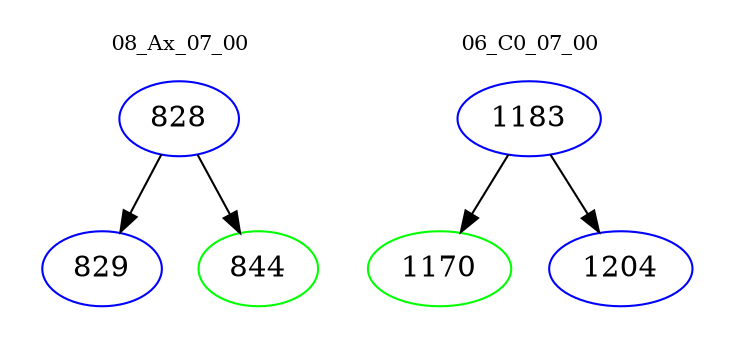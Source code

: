 digraph{
subgraph cluster_0 {
color = white
label = "08_Ax_07_00";
fontsize=10;
T0_828 [label="828", color="blue"]
T0_828 -> T0_829 [color="black"]
T0_829 [label="829", color="blue"]
T0_828 -> T0_844 [color="black"]
T0_844 [label="844", color="green"]
}
subgraph cluster_1 {
color = white
label = "06_C0_07_00";
fontsize=10;
T1_1183 [label="1183", color="blue"]
T1_1183 -> T1_1170 [color="black"]
T1_1170 [label="1170", color="green"]
T1_1183 -> T1_1204 [color="black"]
T1_1204 [label="1204", color="blue"]
}
}
